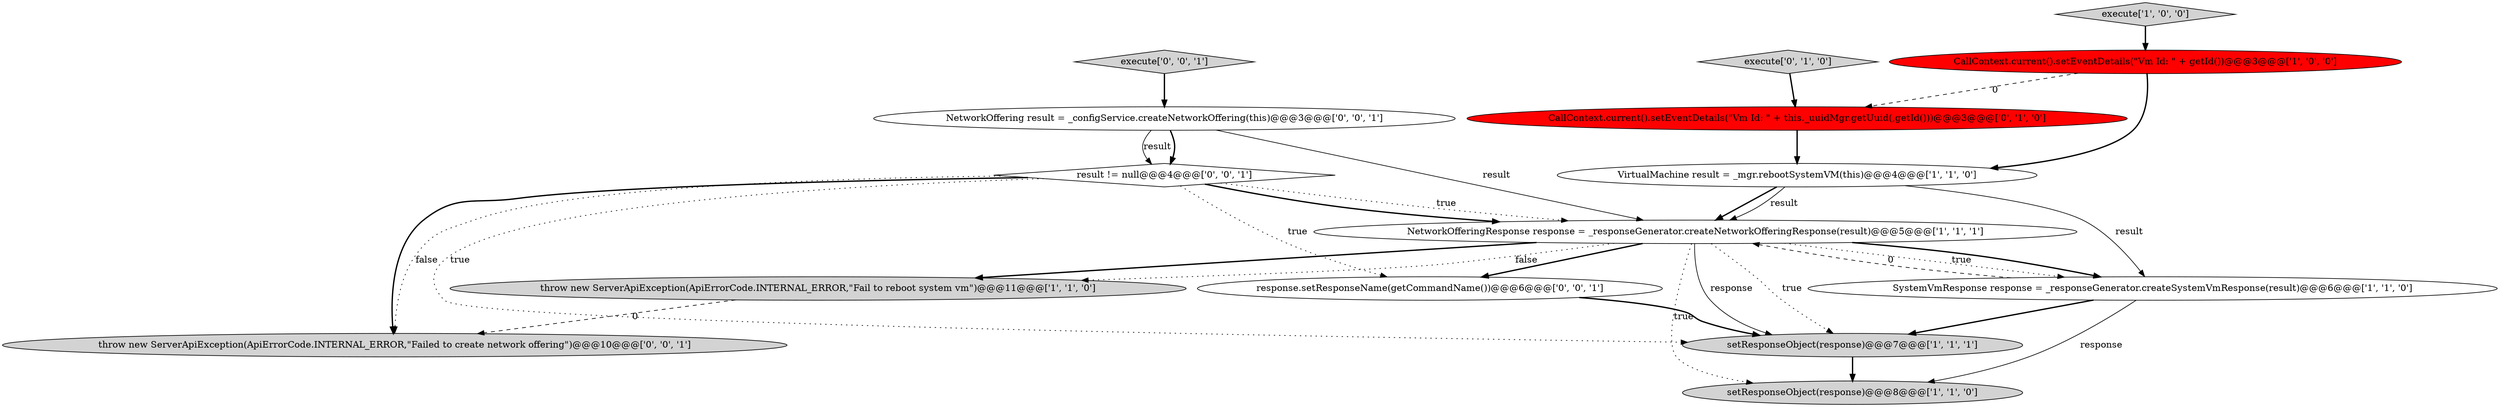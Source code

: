 digraph {
6 [style = filled, label = "setResponseObject(response)@@@7@@@['1', '1', '1']", fillcolor = lightgray, shape = ellipse image = "AAA0AAABBB1BBB"];
12 [style = filled, label = "NetworkOffering result = _configService.createNetworkOffering(this)@@@3@@@['0', '0', '1']", fillcolor = white, shape = ellipse image = "AAA0AAABBB3BBB"];
14 [style = filled, label = "execute['0', '0', '1']", fillcolor = lightgray, shape = diamond image = "AAA0AAABBB3BBB"];
8 [style = filled, label = "CallContext.current().setEventDetails(\"Vm Id: \" + this._uuidMgr.getUuid(,getId()))@@@3@@@['0', '1', '0']", fillcolor = red, shape = ellipse image = "AAA1AAABBB2BBB"];
7 [style = filled, label = "NetworkOfferingResponse response = _responseGenerator.createNetworkOfferingResponse(result)@@@5@@@['1', '1', '1']", fillcolor = white, shape = ellipse image = "AAA0AAABBB1BBB"];
10 [style = filled, label = "response.setResponseName(getCommandName())@@@6@@@['0', '0', '1']", fillcolor = white, shape = ellipse image = "AAA0AAABBB3BBB"];
9 [style = filled, label = "execute['0', '1', '0']", fillcolor = lightgray, shape = diamond image = "AAA0AAABBB2BBB"];
1 [style = filled, label = "VirtualMachine result = _mgr.rebootSystemVM(this)@@@4@@@['1', '1', '0']", fillcolor = white, shape = ellipse image = "AAA0AAABBB1BBB"];
4 [style = filled, label = "execute['1', '0', '0']", fillcolor = lightgray, shape = diamond image = "AAA0AAABBB1BBB"];
2 [style = filled, label = "SystemVmResponse response = _responseGenerator.createSystemVmResponse(result)@@@6@@@['1', '1', '0']", fillcolor = white, shape = ellipse image = "AAA0AAABBB1BBB"];
13 [style = filled, label = "result != null@@@4@@@['0', '0', '1']", fillcolor = white, shape = diamond image = "AAA0AAABBB3BBB"];
5 [style = filled, label = "setResponseObject(response)@@@8@@@['1', '1', '0']", fillcolor = lightgray, shape = ellipse image = "AAA0AAABBB1BBB"];
0 [style = filled, label = "CallContext.current().setEventDetails(\"Vm Id: \" + getId())@@@3@@@['1', '0', '0']", fillcolor = red, shape = ellipse image = "AAA1AAABBB1BBB"];
3 [style = filled, label = "throw new ServerApiException(ApiErrorCode.INTERNAL_ERROR,\"Fail to reboot system vm\")@@@11@@@['1', '1', '0']", fillcolor = lightgray, shape = ellipse image = "AAA0AAABBB1BBB"];
11 [style = filled, label = "throw new ServerApiException(ApiErrorCode.INTERNAL_ERROR,\"Failed to create network offering\")@@@10@@@['0', '0', '1']", fillcolor = lightgray, shape = ellipse image = "AAA0AAABBB3BBB"];
13->6 [style = dotted, label="true"];
7->2 [style = dotted, label="true"];
7->6 [style = dotted, label="true"];
12->7 [style = solid, label="result"];
7->10 [style = bold, label=""];
2->6 [style = bold, label=""];
7->3 [style = dotted, label="false"];
2->5 [style = solid, label="response"];
13->11 [style = dotted, label="false"];
7->6 [style = solid, label="response"];
13->7 [style = dotted, label="true"];
2->7 [style = dashed, label="0"];
9->8 [style = bold, label=""];
13->10 [style = dotted, label="true"];
1->7 [style = bold, label=""];
13->11 [style = bold, label=""];
10->6 [style = bold, label=""];
7->3 [style = bold, label=""];
4->0 [style = bold, label=""];
7->5 [style = dotted, label="true"];
1->7 [style = solid, label="result"];
8->1 [style = bold, label=""];
12->13 [style = bold, label=""];
6->5 [style = bold, label=""];
12->13 [style = solid, label="result"];
7->2 [style = bold, label=""];
0->1 [style = bold, label=""];
13->7 [style = bold, label=""];
14->12 [style = bold, label=""];
0->8 [style = dashed, label="0"];
1->2 [style = solid, label="result"];
3->11 [style = dashed, label="0"];
}
